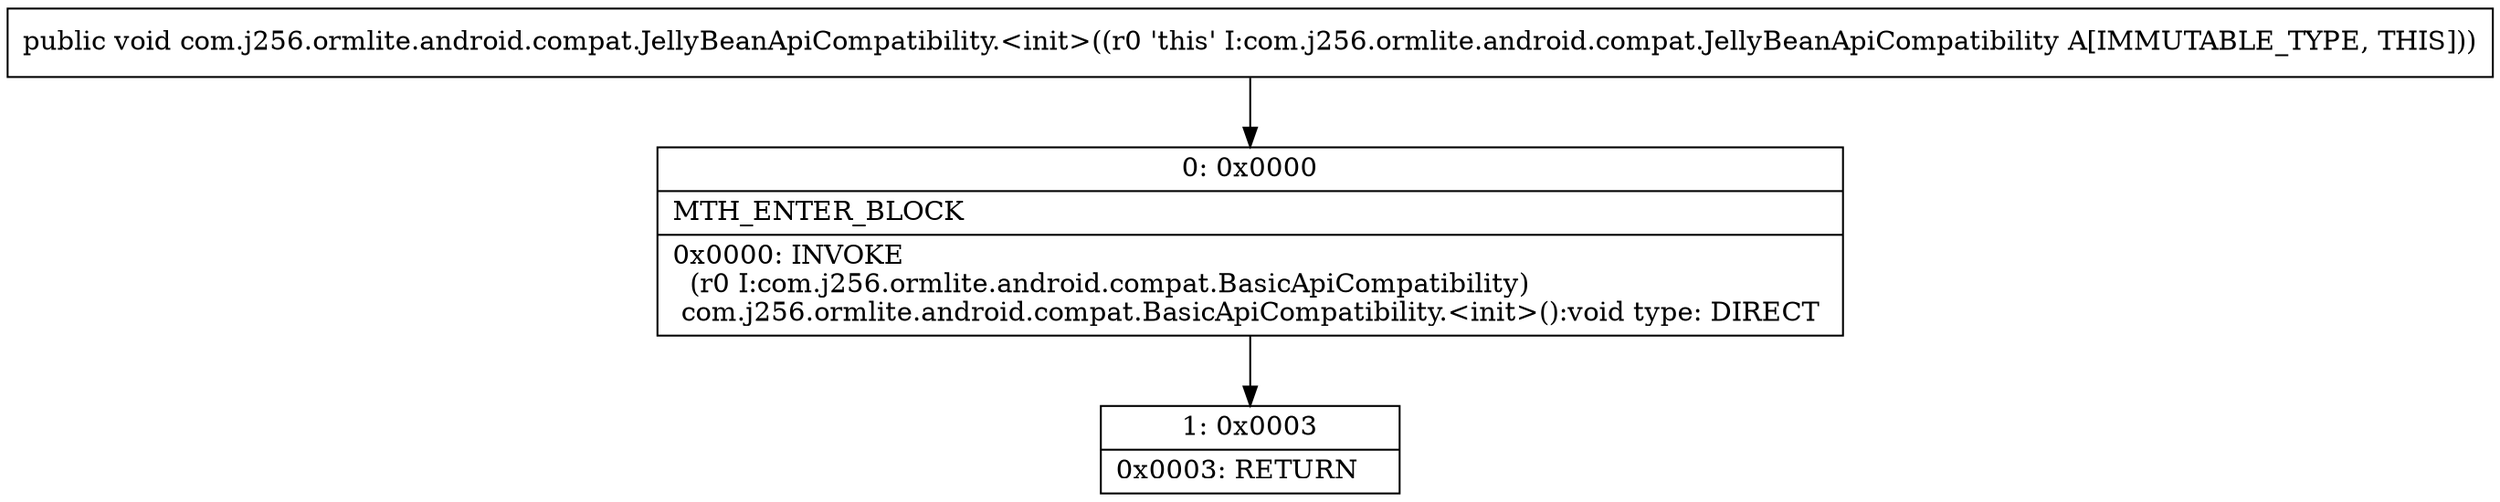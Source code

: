 digraph "CFG forcom.j256.ormlite.android.compat.JellyBeanApiCompatibility.\<init\>()V" {
Node_0 [shape=record,label="{0\:\ 0x0000|MTH_ENTER_BLOCK\l|0x0000: INVOKE  \l  (r0 I:com.j256.ormlite.android.compat.BasicApiCompatibility)\l com.j256.ormlite.android.compat.BasicApiCompatibility.\<init\>():void type: DIRECT \l}"];
Node_1 [shape=record,label="{1\:\ 0x0003|0x0003: RETURN   \l}"];
MethodNode[shape=record,label="{public void com.j256.ormlite.android.compat.JellyBeanApiCompatibility.\<init\>((r0 'this' I:com.j256.ormlite.android.compat.JellyBeanApiCompatibility A[IMMUTABLE_TYPE, THIS])) }"];
MethodNode -> Node_0;
Node_0 -> Node_1;
}

